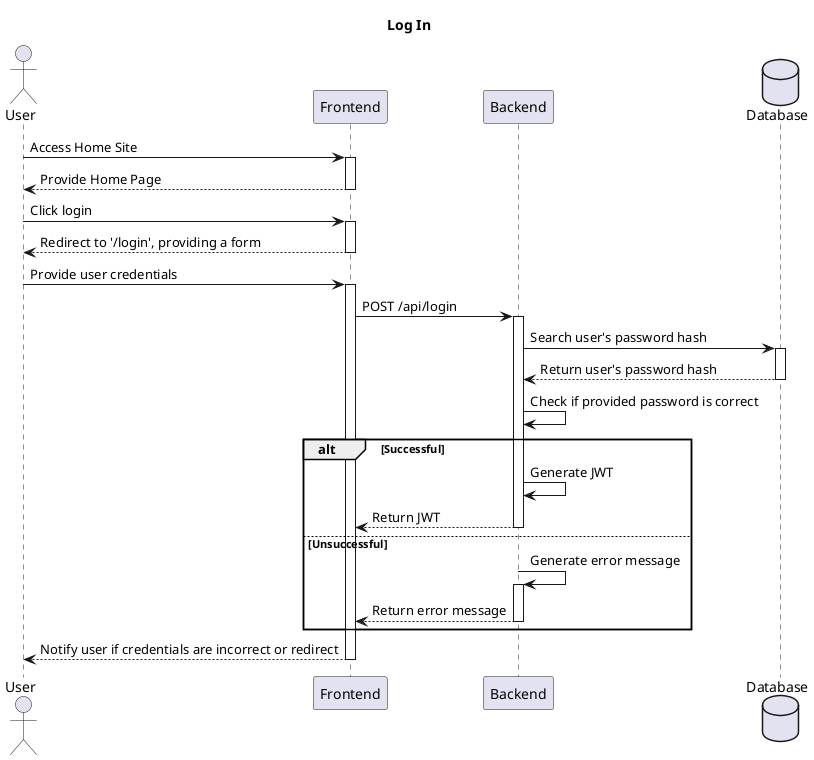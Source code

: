 @startuml login

title Log In

actor User
participant Frontend
participant Backend
database Database

User -> Frontend ++: Access Home Site
Frontend --> User --: Provide Home Page
User -> Frontend ++: Click login
Frontend --> User --: Redirect to '/login', providing a form
User -> Frontend ++: Provide user credentials

Frontend -> Backend ++: POST /api/login
Backend -> Database ++: Search user's password hash
Database --> Backend --: Return user's password hash
Backend -> Backend: Check if provided password is correct

alt Successful
	Backend -> Backend: Generate JWT
	Backend --> Frontend --: Return JWT
else Unsuccessful
	Backend -> Backend++: Generate error message
	Backend --> Frontend--: Return error message
end


Frontend --> User --: Notify user if credentials are incorrect or redirect

@enduml
